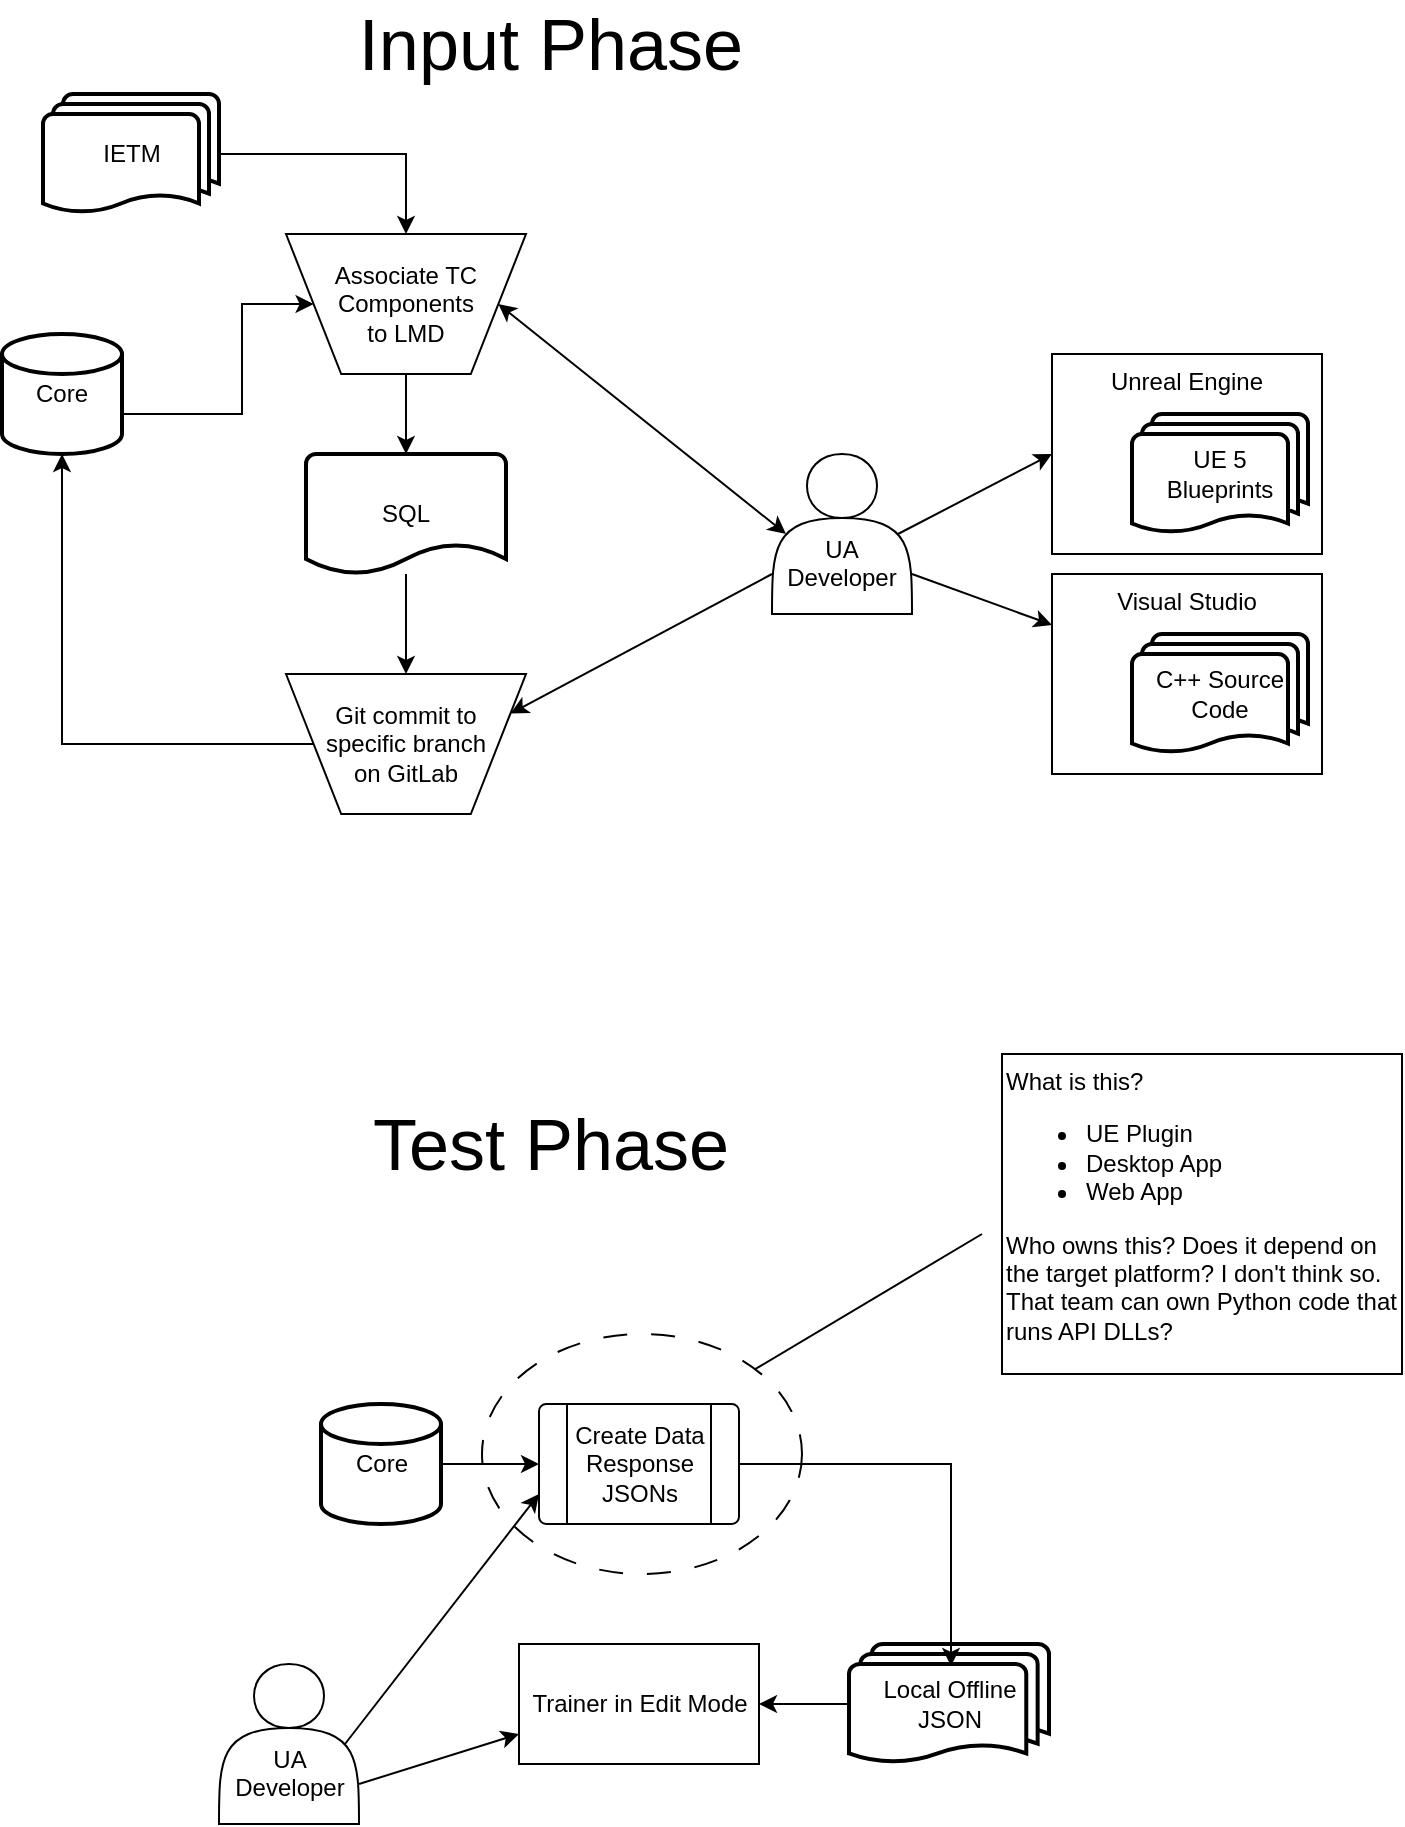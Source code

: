 <mxfile version="22.1.11" type="github">
  <diagram id="C5RBs43oDa-KdzZeNtuy" name="Page-1">
    <mxGraphModel dx="1375" dy="1035" grid="1" gridSize="10" guides="1" tooltips="1" connect="1" arrows="1" fold="1" page="1" pageScale="1" pageWidth="827" pageHeight="1169" math="0" shadow="0">
      <root>
        <mxCell id="WIyWlLk6GJQsqaUBKTNV-0" />
        <mxCell id="WIyWlLk6GJQsqaUBKTNV-1" parent="WIyWlLk6GJQsqaUBKTNV-0" />
        <mxCell id="HCW1lv9TMnhG_ZbyvMv0-14" style="edgeStyle=orthogonalEdgeStyle;rounded=0;orthogonalLoop=1;jettySize=auto;html=1;exitX=1;exitY=0.5;exitDx=0;exitDy=0;exitPerimeter=0;entryX=0;entryY=0.5;entryDx=0;entryDy=0;" edge="1" parent="WIyWlLk6GJQsqaUBKTNV-1" source="HCW1lv9TMnhG_ZbyvMv0-3" target="HCW1lv9TMnhG_ZbyvMv0-11">
          <mxGeometry relative="1" as="geometry">
            <Array as="points">
              <mxPoint x="190" y="270" />
              <mxPoint x="190" y="215" />
            </Array>
          </mxGeometry>
        </mxCell>
        <mxCell id="HCW1lv9TMnhG_ZbyvMv0-3" value="Core" style="strokeWidth=2;html=1;shape=mxgraph.flowchart.database;whiteSpace=wrap;" vertex="1" parent="WIyWlLk6GJQsqaUBKTNV-1">
          <mxGeometry x="70" y="230" width="60" height="60" as="geometry" />
        </mxCell>
        <mxCell id="HCW1lv9TMnhG_ZbyvMv0-5" value="&lt;br&gt;&lt;br&gt;UA Developer" style="shape=actor;whiteSpace=wrap;html=1;labelPosition=center;verticalLabelPosition=middle;align=center;verticalAlign=middle;" vertex="1" parent="WIyWlLk6GJQsqaUBKTNV-1">
          <mxGeometry x="455" y="290" width="70" height="80" as="geometry" />
        </mxCell>
        <mxCell id="HCW1lv9TMnhG_ZbyvMv0-6" value="Trainer in Edit Mode" style="rounded=0;whiteSpace=wrap;html=1;" vertex="1" parent="WIyWlLk6GJQsqaUBKTNV-1">
          <mxGeometry x="328.5" y="885" width="120" height="60" as="geometry" />
        </mxCell>
        <mxCell id="HCW1lv9TMnhG_ZbyvMv0-7" value="Create Data Response JSONs" style="verticalLabelPosition=middle;verticalAlign=middle;html=1;shape=process;whiteSpace=wrap;rounded=1;size=0.14;arcSize=6;labelPosition=center;align=center;" vertex="1" parent="WIyWlLk6GJQsqaUBKTNV-1">
          <mxGeometry x="338.5" y="765" width="100" height="60" as="geometry" />
        </mxCell>
        <mxCell id="HCW1lv9TMnhG_ZbyvMv0-32" style="edgeStyle=orthogonalEdgeStyle;rounded=0;orthogonalLoop=1;jettySize=auto;html=1;exitX=0;exitY=0.5;exitDx=0;exitDy=0;exitPerimeter=0;entryX=1;entryY=0.5;entryDx=0;entryDy=0;" edge="1" parent="WIyWlLk6GJQsqaUBKTNV-1" source="HCW1lv9TMnhG_ZbyvMv0-8" target="HCW1lv9TMnhG_ZbyvMv0-6">
          <mxGeometry relative="1" as="geometry" />
        </mxCell>
        <mxCell id="HCW1lv9TMnhG_ZbyvMv0-8" value="Local Offline JSON" style="strokeWidth=2;html=1;shape=mxgraph.flowchart.multi-document;whiteSpace=wrap;" vertex="1" parent="WIyWlLk6GJQsqaUBKTNV-1">
          <mxGeometry x="493.5" y="885" width="100" height="60" as="geometry" />
        </mxCell>
        <mxCell id="HCW1lv9TMnhG_ZbyvMv0-12" style="edgeStyle=orthogonalEdgeStyle;rounded=0;orthogonalLoop=1;jettySize=auto;html=1;exitX=1;exitY=0.5;exitDx=0;exitDy=0;exitPerimeter=0;entryX=0.5;entryY=0;entryDx=0;entryDy=0;" edge="1" parent="WIyWlLk6GJQsqaUBKTNV-1" source="HCW1lv9TMnhG_ZbyvMv0-10" target="HCW1lv9TMnhG_ZbyvMv0-11">
          <mxGeometry relative="1" as="geometry" />
        </mxCell>
        <mxCell id="HCW1lv9TMnhG_ZbyvMv0-10" value="IETM" style="strokeWidth=2;html=1;shape=mxgraph.flowchart.multi-document;whiteSpace=wrap;" vertex="1" parent="WIyWlLk6GJQsqaUBKTNV-1">
          <mxGeometry x="90.5" y="110" width="88" height="60" as="geometry" />
        </mxCell>
        <mxCell id="HCW1lv9TMnhG_ZbyvMv0-11" value="Associate TC Components&lt;br&gt;to LMD" style="verticalLabelPosition=middle;verticalAlign=middle;html=1;shape=trapezoid;perimeter=trapezoidPerimeter;whiteSpace=wrap;size=0.23;arcSize=10;flipV=1;labelPosition=center;align=center;" vertex="1" parent="WIyWlLk6GJQsqaUBKTNV-1">
          <mxGeometry x="212" y="180" width="120" height="70" as="geometry" />
        </mxCell>
        <mxCell id="HCW1lv9TMnhG_ZbyvMv0-13" value="" style="endArrow=classic;html=1;rounded=0;entryX=1;entryY=0.5;entryDx=0;entryDy=0;exitX=0.1;exitY=0.5;exitDx=0;exitDy=0;exitPerimeter=0;startArrow=classic;startFill=1;" edge="1" parent="WIyWlLk6GJQsqaUBKTNV-1" source="HCW1lv9TMnhG_ZbyvMv0-5" target="HCW1lv9TMnhG_ZbyvMv0-11">
          <mxGeometry width="50" height="50" relative="1" as="geometry">
            <mxPoint x="242" y="330" as="sourcePoint" />
            <mxPoint x="362" y="490" as="targetPoint" />
          </mxGeometry>
        </mxCell>
        <mxCell id="HCW1lv9TMnhG_ZbyvMv0-57" style="edgeStyle=orthogonalEdgeStyle;rounded=0;orthogonalLoop=1;jettySize=auto;html=1;exitX=0.5;exitY=0;exitDx=0;exitDy=0;startArrow=classic;startFill=1;endArrow=none;endFill=0;" edge="1" parent="WIyWlLk6GJQsqaUBKTNV-1" source="HCW1lv9TMnhG_ZbyvMv0-17" target="HCW1lv9TMnhG_ZbyvMv0-54">
          <mxGeometry relative="1" as="geometry" />
        </mxCell>
        <mxCell id="HCW1lv9TMnhG_ZbyvMv0-17" value="Git commit to&lt;br&gt;specific branch&lt;br&gt;on GitLab" style="verticalLabelPosition=middle;verticalAlign=middle;html=1;shape=trapezoid;perimeter=trapezoidPerimeter;whiteSpace=wrap;size=0.23;arcSize=10;flipV=1;labelPosition=center;align=center;" vertex="1" parent="WIyWlLk6GJQsqaUBKTNV-1">
          <mxGeometry x="212" y="400" width="120" height="70" as="geometry" />
        </mxCell>
        <mxCell id="HCW1lv9TMnhG_ZbyvMv0-19" style="edgeStyle=orthogonalEdgeStyle;rounded=0;orthogonalLoop=1;jettySize=auto;html=1;exitX=0;exitY=0.5;exitDx=0;exitDy=0;entryX=0.5;entryY=1;entryDx=0;entryDy=0;entryPerimeter=0;" edge="1" parent="WIyWlLk6GJQsqaUBKTNV-1" source="HCW1lv9TMnhG_ZbyvMv0-17" target="HCW1lv9TMnhG_ZbyvMv0-3">
          <mxGeometry relative="1" as="geometry" />
        </mxCell>
        <mxCell id="HCW1lv9TMnhG_ZbyvMv0-20" value="Input Phase" style="text;html=1;strokeColor=none;fillColor=none;align=center;verticalAlign=middle;whiteSpace=wrap;rounded=0;fontSize=36;" vertex="1" parent="WIyWlLk6GJQsqaUBKTNV-1">
          <mxGeometry x="212" y="70" width="265" height="30" as="geometry" />
        </mxCell>
        <mxCell id="HCW1lv9TMnhG_ZbyvMv0-22" value="" style="endArrow=classic;html=1;rounded=0;entryX=1;entryY=0.25;entryDx=0;entryDy=0;exitX=0;exitY=0.75;exitDx=0;exitDy=0;" edge="1" parent="WIyWlLk6GJQsqaUBKTNV-1" source="HCW1lv9TMnhG_ZbyvMv0-5" target="HCW1lv9TMnhG_ZbyvMv0-17">
          <mxGeometry width="50" height="50" relative="1" as="geometry">
            <mxPoint x="360" y="580" as="sourcePoint" />
            <mxPoint x="410" y="530" as="targetPoint" />
          </mxGeometry>
        </mxCell>
        <mxCell id="HCW1lv9TMnhG_ZbyvMv0-23" value="Test Phase" style="text;html=1;strokeColor=none;fillColor=none;align=center;verticalAlign=middle;whiteSpace=wrap;rounded=0;fontSize=36;" vertex="1" parent="WIyWlLk6GJQsqaUBKTNV-1">
          <mxGeometry x="212" y="620" width="265" height="30" as="geometry" />
        </mxCell>
        <mxCell id="HCW1lv9TMnhG_ZbyvMv0-29" style="edgeStyle=orthogonalEdgeStyle;rounded=0;orthogonalLoop=1;jettySize=auto;html=1;exitX=1;exitY=0.5;exitDx=0;exitDy=0;exitPerimeter=0;entryX=0;entryY=0.5;entryDx=0;entryDy=0;" edge="1" parent="WIyWlLk6GJQsqaUBKTNV-1" source="HCW1lv9TMnhG_ZbyvMv0-24" target="HCW1lv9TMnhG_ZbyvMv0-7">
          <mxGeometry relative="1" as="geometry" />
        </mxCell>
        <mxCell id="HCW1lv9TMnhG_ZbyvMv0-24" value="Core" style="strokeWidth=2;html=1;shape=mxgraph.flowchart.database;whiteSpace=wrap;" vertex="1" parent="WIyWlLk6GJQsqaUBKTNV-1">
          <mxGeometry x="229.5" y="765" width="60" height="60" as="geometry" />
        </mxCell>
        <mxCell id="HCW1lv9TMnhG_ZbyvMv0-25" value="&lt;br&gt;&lt;br&gt;UA Developer" style="shape=actor;whiteSpace=wrap;html=1;labelPosition=center;verticalLabelPosition=middle;align=center;verticalAlign=middle;" vertex="1" parent="WIyWlLk6GJQsqaUBKTNV-1">
          <mxGeometry x="178.5" y="895" width="70" height="80" as="geometry" />
        </mxCell>
        <mxCell id="HCW1lv9TMnhG_ZbyvMv0-33" style="edgeStyle=orthogonalEdgeStyle;rounded=0;orthogonalLoop=1;jettySize=auto;html=1;exitX=1;exitY=0.5;exitDx=0;exitDy=0;entryX=0.51;entryY=0.183;entryDx=0;entryDy=0;entryPerimeter=0;" edge="1" parent="WIyWlLk6GJQsqaUBKTNV-1" source="HCW1lv9TMnhG_ZbyvMv0-7" target="HCW1lv9TMnhG_ZbyvMv0-8">
          <mxGeometry relative="1" as="geometry" />
        </mxCell>
        <mxCell id="HCW1lv9TMnhG_ZbyvMv0-35" value="" style="endArrow=classic;html=1;rounded=0;entryX=0;entryY=0.75;entryDx=0;entryDy=0;exitX=0.9;exitY=0.5;exitDx=0;exitDy=0;exitPerimeter=0;" edge="1" parent="WIyWlLk6GJQsqaUBKTNV-1" source="HCW1lv9TMnhG_ZbyvMv0-25" target="HCW1lv9TMnhG_ZbyvMv0-7">
          <mxGeometry width="50" height="50" relative="1" as="geometry">
            <mxPoint x="258.5" y="915" as="sourcePoint" />
            <mxPoint x="308.5" y="865" as="targetPoint" />
          </mxGeometry>
        </mxCell>
        <mxCell id="HCW1lv9TMnhG_ZbyvMv0-37" value="" style="endArrow=classic;html=1;rounded=0;exitX=1;exitY=0.75;exitDx=0;exitDy=0;entryX=0;entryY=0.75;entryDx=0;entryDy=0;" edge="1" parent="WIyWlLk6GJQsqaUBKTNV-1" source="HCW1lv9TMnhG_ZbyvMv0-25" target="HCW1lv9TMnhG_ZbyvMv0-6">
          <mxGeometry width="50" height="50" relative="1" as="geometry">
            <mxPoint x="428.5" y="915" as="sourcePoint" />
            <mxPoint x="478.5" y="865" as="targetPoint" />
          </mxGeometry>
        </mxCell>
        <mxCell id="HCW1lv9TMnhG_ZbyvMv0-43" value="" style="group" vertex="1" connectable="0" parent="WIyWlLk6GJQsqaUBKTNV-1">
          <mxGeometry x="595" y="350" width="135" height="100" as="geometry" />
        </mxCell>
        <mxCell id="HCW1lv9TMnhG_ZbyvMv0-38" value="C++ Source Code" style="strokeWidth=2;html=1;shape=mxgraph.flowchart.multi-document;whiteSpace=wrap;" vertex="1" parent="HCW1lv9TMnhG_ZbyvMv0-43">
          <mxGeometry x="40" y="30" width="88" height="60" as="geometry" />
        </mxCell>
        <mxCell id="HCW1lv9TMnhG_ZbyvMv0-40" value="Visual Studio" style="rounded=0;whiteSpace=wrap;html=1;fillColor=none;align=center;verticalAlign=top;" vertex="1" parent="HCW1lv9TMnhG_ZbyvMv0-43">
          <mxGeometry width="135" height="100" as="geometry" />
        </mxCell>
        <mxCell id="HCW1lv9TMnhG_ZbyvMv0-47" value="" style="group" vertex="1" connectable="0" parent="WIyWlLk6GJQsqaUBKTNV-1">
          <mxGeometry x="595" y="240" width="135" height="100" as="geometry" />
        </mxCell>
        <mxCell id="HCW1lv9TMnhG_ZbyvMv0-45" value="UE 5&lt;br&gt;Blueprints" style="strokeWidth=2;html=1;shape=mxgraph.flowchart.multi-document;whiteSpace=wrap;" vertex="1" parent="HCW1lv9TMnhG_ZbyvMv0-47">
          <mxGeometry x="40" y="30" width="88" height="60" as="geometry" />
        </mxCell>
        <mxCell id="HCW1lv9TMnhG_ZbyvMv0-46" value="Unreal Engine" style="rounded=0;whiteSpace=wrap;html=1;fillColor=none;align=center;verticalAlign=top;" vertex="1" parent="HCW1lv9TMnhG_ZbyvMv0-47">
          <mxGeometry width="135" height="100" as="geometry" />
        </mxCell>
        <mxCell id="HCW1lv9TMnhG_ZbyvMv0-49" value="" style="endArrow=classic;html=1;rounded=0;exitX=1;exitY=0.75;exitDx=0;exitDy=0;" edge="1" parent="WIyWlLk6GJQsqaUBKTNV-1" source="HCW1lv9TMnhG_ZbyvMv0-5" target="HCW1lv9TMnhG_ZbyvMv0-40">
          <mxGeometry width="50" height="50" relative="1" as="geometry">
            <mxPoint x="475" y="590" as="sourcePoint" />
            <mxPoint x="525" y="540" as="targetPoint" />
          </mxGeometry>
        </mxCell>
        <mxCell id="HCW1lv9TMnhG_ZbyvMv0-50" value="" style="endArrow=classic;html=1;rounded=0;exitX=0.9;exitY=0.5;exitDx=0;exitDy=0;exitPerimeter=0;entryX=0;entryY=0.5;entryDx=0;entryDy=0;" edge="1" parent="WIyWlLk6GJQsqaUBKTNV-1" source="HCW1lv9TMnhG_ZbyvMv0-5" target="HCW1lv9TMnhG_ZbyvMv0-46">
          <mxGeometry width="50" height="50" relative="1" as="geometry">
            <mxPoint x="529" y="330" as="sourcePoint" />
            <mxPoint x="579" y="280" as="targetPoint" />
          </mxGeometry>
        </mxCell>
        <mxCell id="HCW1lv9TMnhG_ZbyvMv0-54" value="SQL" style="strokeWidth=2;html=1;shape=mxgraph.flowchart.document2;whiteSpace=wrap;size=0.25;" vertex="1" parent="WIyWlLk6GJQsqaUBKTNV-1">
          <mxGeometry x="222" y="290" width="100" height="60" as="geometry" />
        </mxCell>
        <mxCell id="HCW1lv9TMnhG_ZbyvMv0-55" style="edgeStyle=orthogonalEdgeStyle;rounded=0;orthogonalLoop=1;jettySize=auto;html=1;exitX=0.5;exitY=1;exitDx=0;exitDy=0;entryX=0.5;entryY=0;entryDx=0;entryDy=0;entryPerimeter=0;" edge="1" parent="WIyWlLk6GJQsqaUBKTNV-1" source="HCW1lv9TMnhG_ZbyvMv0-11" target="HCW1lv9TMnhG_ZbyvMv0-54">
          <mxGeometry relative="1" as="geometry" />
        </mxCell>
        <mxCell id="HCW1lv9TMnhG_ZbyvMv0-58" value="" style="ellipse;whiteSpace=wrap;html=1;fillColor=none;dashed=1;dashPattern=12 12;" vertex="1" parent="WIyWlLk6GJQsqaUBKTNV-1">
          <mxGeometry x="310" y="730" width="160" height="120" as="geometry" />
        </mxCell>
        <mxCell id="HCW1lv9TMnhG_ZbyvMv0-59" value="" style="endArrow=none;html=1;rounded=0;exitX=1;exitY=0;exitDx=0;exitDy=0;endFill=0;" edge="1" parent="WIyWlLk6GJQsqaUBKTNV-1" source="HCW1lv9TMnhG_ZbyvMv0-58">
          <mxGeometry width="50" height="50" relative="1" as="geometry">
            <mxPoint x="300" y="570" as="sourcePoint" />
            <mxPoint x="560" y="680" as="targetPoint" />
          </mxGeometry>
        </mxCell>
        <mxCell id="HCW1lv9TMnhG_ZbyvMv0-60" value="What is this?&lt;br&gt;&lt;ul&gt;&lt;li&gt;&lt;span style=&quot;background-color: initial;&quot;&gt;UE Plugin&lt;/span&gt;&lt;/li&gt;&lt;li&gt;&lt;span style=&quot;background-color: initial;&quot;&gt;Desktop App&lt;/span&gt;&lt;/li&gt;&lt;li&gt;&lt;span style=&quot;background-color: initial;&quot;&gt;Web App&lt;/span&gt;&lt;/li&gt;&lt;/ul&gt;&lt;div&gt;Who owns this? Does it depend on the target platform? I don&#39;t think so.&lt;br&gt;That team can own Python code that runs API DLLs?&lt;/div&gt;" style="text;html=1;strokeColor=default;fillColor=none;align=left;verticalAlign=top;whiteSpace=wrap;rounded=0;labelPosition=center;verticalLabelPosition=middle;perimeterSpacing=1;" vertex="1" parent="WIyWlLk6GJQsqaUBKTNV-1">
          <mxGeometry x="570" y="590" width="200" height="160" as="geometry" />
        </mxCell>
      </root>
    </mxGraphModel>
  </diagram>
</mxfile>
